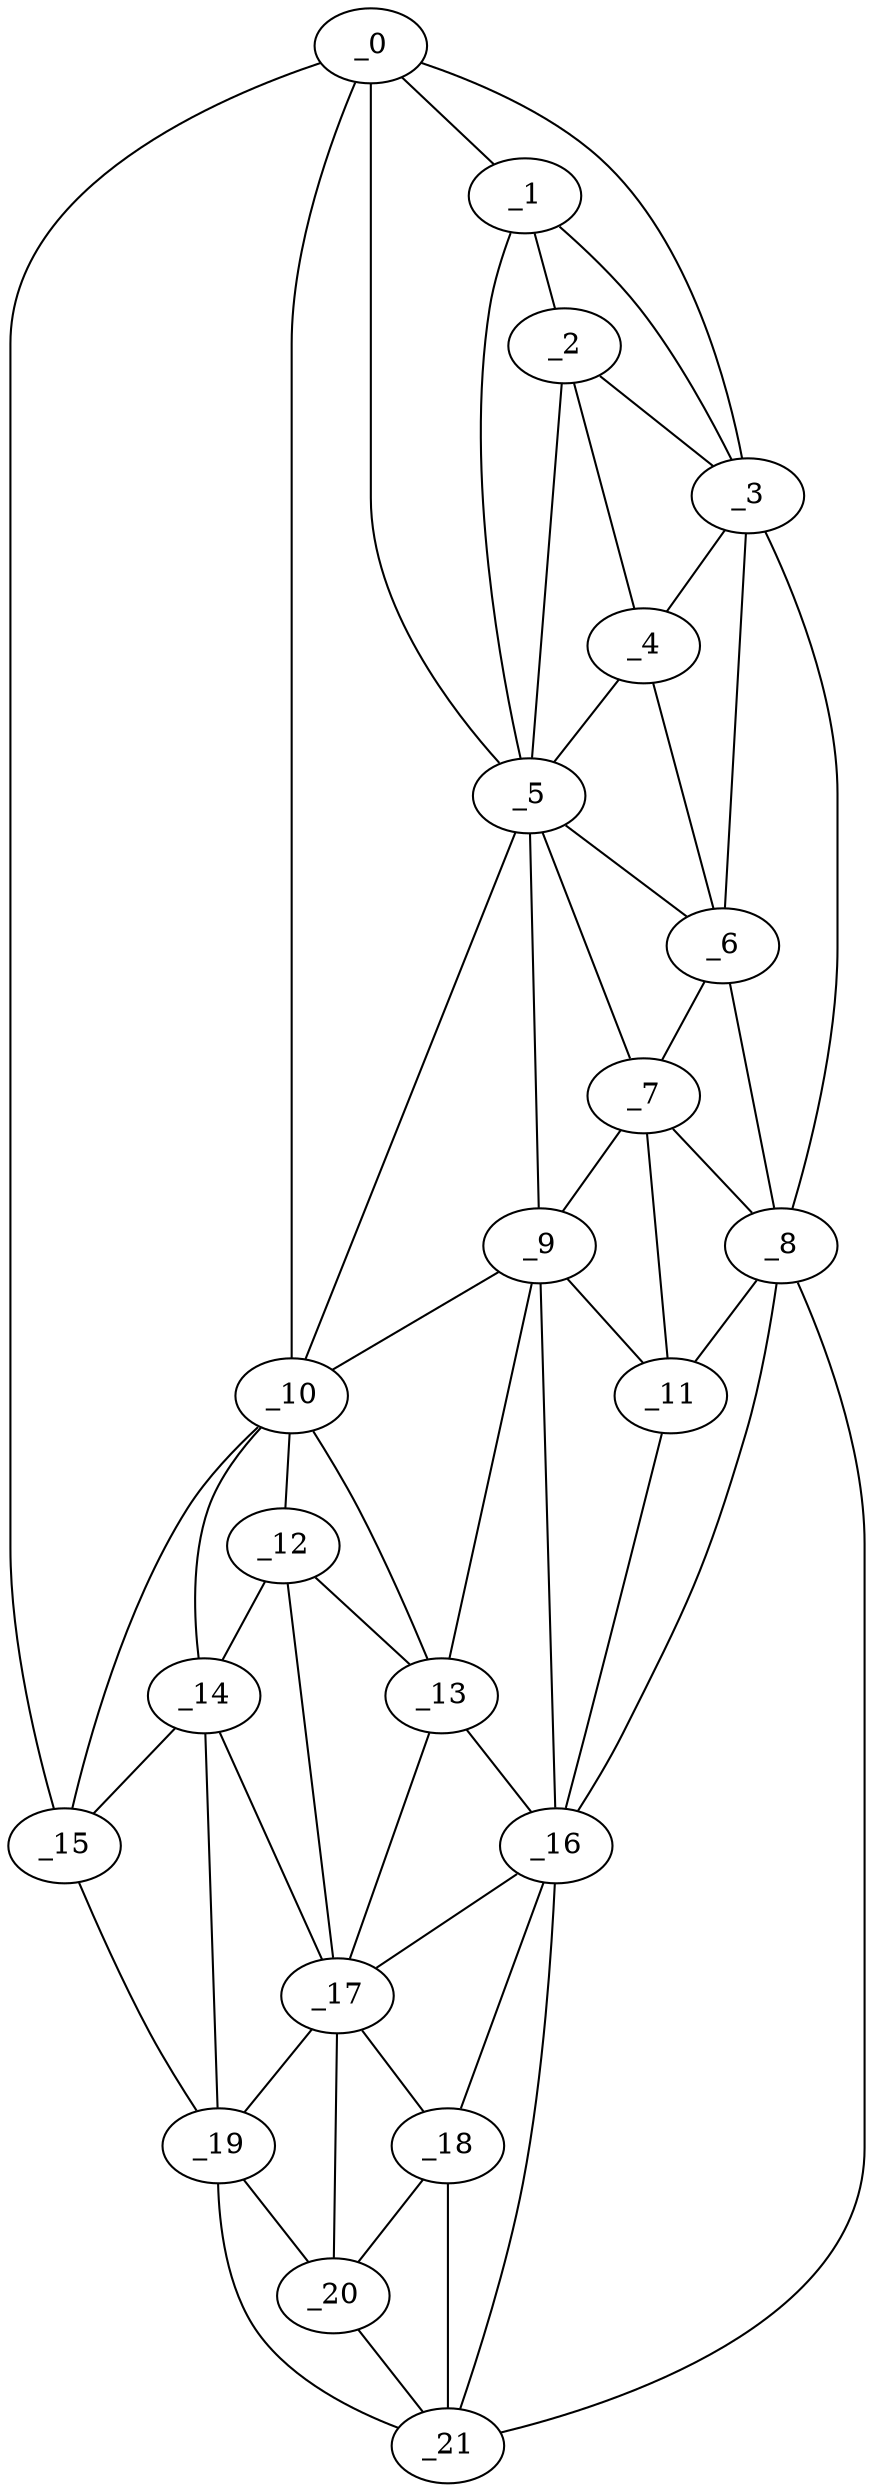 graph "obj29__180.gxl" {
	_0	 [x=7,
		y=37];
	_1	 [x=22,
		y=29];
	_0 -- _1	 [valence=2];
	_3	 [x=32,
		y=17];
	_0 -- _3	 [valence=1];
	_5	 [x=43,
		y=37];
	_0 -- _5	 [valence=1];
	_10	 [x=77,
		y=86];
	_0 -- _10	 [valence=1];
	_15	 [x=97,
		y=110];
	_0 -- _15	 [valence=1];
	_2	 [x=28,
		y=27];
	_1 -- _2	 [valence=2];
	_1 -- _3	 [valence=2];
	_1 -- _5	 [valence=2];
	_2 -- _3	 [valence=2];
	_4	 [x=42,
		y=33];
	_2 -- _4	 [valence=2];
	_2 -- _5	 [valence=2];
	_3 -- _4	 [valence=1];
	_6	 [x=53,
		y=31];
	_3 -- _6	 [valence=2];
	_8	 [x=69,
		y=16];
	_3 -- _8	 [valence=1];
	_4 -- _5	 [valence=1];
	_4 -- _6	 [valence=2];
	_5 -- _6	 [valence=2];
	_7	 [x=61,
		y=31];
	_5 -- _7	 [valence=1];
	_9	 [x=76,
		y=53];
	_5 -- _9	 [valence=1];
	_5 -- _10	 [valence=2];
	_6 -- _7	 [valence=2];
	_6 -- _8	 [valence=1];
	_7 -- _8	 [valence=2];
	_7 -- _9	 [valence=2];
	_11	 [x=78,
		y=39];
	_7 -- _11	 [valence=2];
	_8 -- _11	 [valence=1];
	_16	 [x=105,
		y=35];
	_8 -- _16	 [valence=2];
	_21	 [x=126,
		y=41];
	_8 -- _21	 [valence=1];
	_9 -- _10	 [valence=2];
	_9 -- _11	 [valence=1];
	_13	 [x=93,
		y=67];
	_9 -- _13	 [valence=1];
	_9 -- _16	 [valence=1];
	_12	 [x=92,
		y=84];
	_10 -- _12	 [valence=1];
	_10 -- _13	 [valence=2];
	_14	 [x=95,
		y=91];
	_10 -- _14	 [valence=1];
	_10 -- _15	 [valence=2];
	_11 -- _16	 [valence=2];
	_12 -- _13	 [valence=1];
	_12 -- _14	 [valence=2];
	_17	 [x=108,
		y=68];
	_12 -- _17	 [valence=2];
	_13 -- _16	 [valence=2];
	_13 -- _17	 [valence=1];
	_14 -- _15	 [valence=2];
	_14 -- _17	 [valence=1];
	_19	 [x=120,
		y=96];
	_14 -- _19	 [valence=1];
	_15 -- _19	 [valence=1];
	_16 -- _17	 [valence=2];
	_18	 [x=119,
		y=44];
	_16 -- _18	 [valence=1];
	_16 -- _21	 [valence=1];
	_17 -- _18	 [valence=1];
	_17 -- _19	 [valence=2];
	_20	 [x=122,
		y=53];
	_17 -- _20	 [valence=2];
	_18 -- _20	 [valence=2];
	_18 -- _21	 [valence=2];
	_19 -- _20	 [valence=1];
	_19 -- _21	 [valence=1];
	_20 -- _21	 [valence=1];
}
